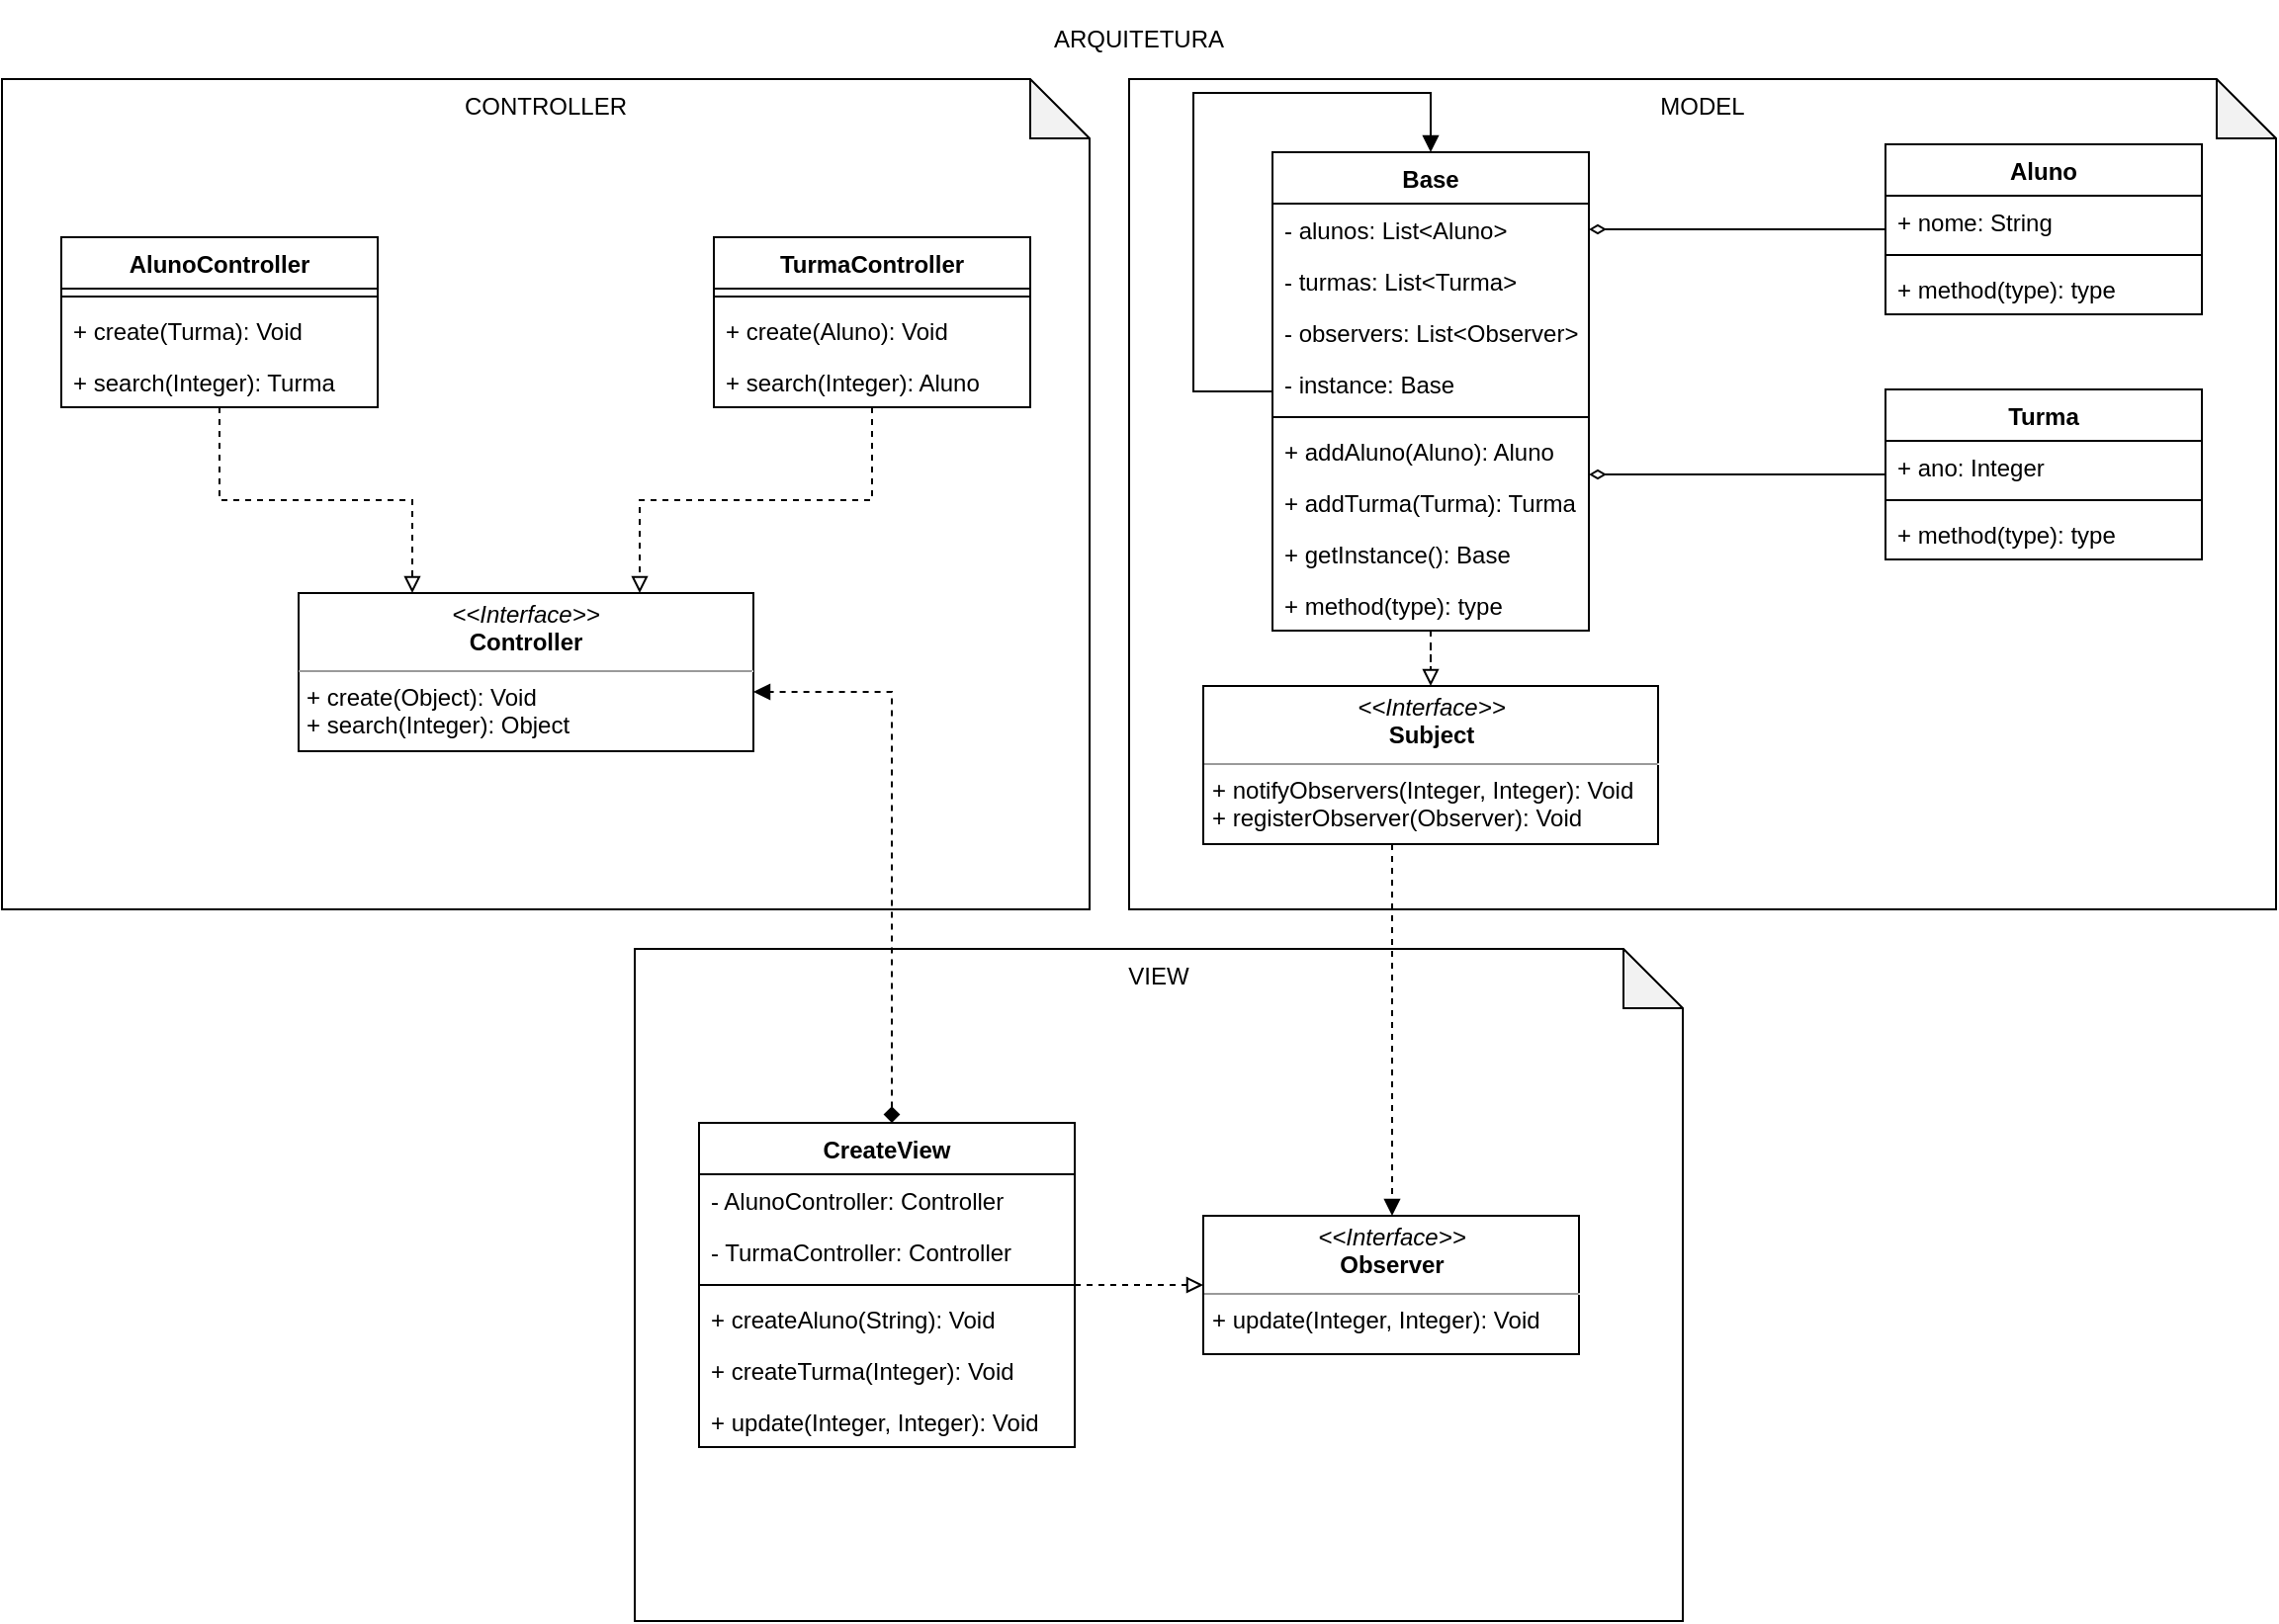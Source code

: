 <mxfile version="20.3.0" type="device"><diagram id="Fwgpbak-NqMTVM3IoIcp" name="UML"><mxGraphModel dx="1673" dy="1027" grid="1" gridSize="10" guides="1" tooltips="1" connect="1" arrows="1" fold="1" page="1" pageScale="1" pageWidth="1169" pageHeight="827" math="0" shadow="0"><root><mxCell id="0"/><mxCell id="1" parent="0"/><mxCell id="X1QutSzan9ExkYEo-MDI-1" value="VIEW" style="shape=note;whiteSpace=wrap;html=1;backgroundOutline=1;darkOpacity=0.05;verticalAlign=top;" parent="1" vertex="1"><mxGeometry x="330" y="480" width="530" height="340" as="geometry"/></mxCell><mxCell id="X1QutSzan9ExkYEo-MDI-3" value="CONTROLLER" style="shape=note;whiteSpace=wrap;html=1;backgroundOutline=1;darkOpacity=0.05;verticalAlign=top;" parent="1" vertex="1"><mxGeometry x="10" y="40" width="550" height="420" as="geometry"/></mxCell><mxCell id="X1QutSzan9ExkYEo-MDI-4" value="MODEL" style="shape=note;whiteSpace=wrap;html=1;backgroundOutline=1;darkOpacity=0.05;verticalAlign=top;" parent="1" vertex="1"><mxGeometry x="580" y="40" width="580" height="420" as="geometry"/></mxCell><mxCell id="X1QutSzan9ExkYEo-MDI-32" style="edgeStyle=orthogonalEdgeStyle;rounded=0;orthogonalLoop=1;jettySize=auto;html=1;endArrow=diamondThin;endFill=0;entryX=1;entryY=0.5;entryDx=0;entryDy=0;" parent="1" source="X1QutSzan9ExkYEo-MDI-9" target="X1QutSzan9ExkYEo-MDI-21" edge="1"><mxGeometry relative="1" as="geometry"/></mxCell><mxCell id="X1QutSzan9ExkYEo-MDI-9" value="Aluno" style="swimlane;fontStyle=1;align=center;verticalAlign=top;childLayout=stackLayout;horizontal=1;startSize=26;horizontalStack=0;resizeParent=1;resizeParentMax=0;resizeLast=0;collapsible=1;marginBottom=0;" parent="1" vertex="1"><mxGeometry x="962.5" y="73" width="160" height="86" as="geometry"/></mxCell><mxCell id="X1QutSzan9ExkYEo-MDI-10" value="+ nome: String" style="text;strokeColor=none;fillColor=none;align=left;verticalAlign=top;spacingLeft=4;spacingRight=4;overflow=hidden;rotatable=0;points=[[0,0.5],[1,0.5]];portConstraint=eastwest;" parent="X1QutSzan9ExkYEo-MDI-9" vertex="1"><mxGeometry y="26" width="160" height="26" as="geometry"/></mxCell><mxCell id="X1QutSzan9ExkYEo-MDI-11" value="" style="line;strokeWidth=1;fillColor=none;align=left;verticalAlign=middle;spacingTop=-1;spacingLeft=3;spacingRight=3;rotatable=0;labelPosition=right;points=[];portConstraint=eastwest;strokeColor=inherit;" parent="X1QutSzan9ExkYEo-MDI-9" vertex="1"><mxGeometry y="52" width="160" height="8" as="geometry"/></mxCell><mxCell id="X1QutSzan9ExkYEo-MDI-12" value="+ method(type): type" style="text;strokeColor=none;fillColor=none;align=left;verticalAlign=top;spacingLeft=4;spacingRight=4;overflow=hidden;rotatable=0;points=[[0,0.5],[1,0.5]];portConstraint=eastwest;" parent="X1QutSzan9ExkYEo-MDI-9" vertex="1"><mxGeometry y="60" width="160" height="26" as="geometry"/></mxCell><mxCell id="X1QutSzan9ExkYEo-MDI-33" style="edgeStyle=orthogonalEdgeStyle;rounded=0;orthogonalLoop=1;jettySize=auto;html=1;endArrow=diamondThin;endFill=0;" parent="1" source="X1QutSzan9ExkYEo-MDI-13" target="X1QutSzan9ExkYEo-MDI-17" edge="1"><mxGeometry relative="1" as="geometry"><Array as="points"><mxPoint x="900" y="240"/><mxPoint x="900" y="240"/></Array></mxGeometry></mxCell><mxCell id="X1QutSzan9ExkYEo-MDI-13" value="Turma" style="swimlane;fontStyle=1;align=center;verticalAlign=top;childLayout=stackLayout;horizontal=1;startSize=26;horizontalStack=0;resizeParent=1;resizeParentMax=0;resizeLast=0;collapsible=1;marginBottom=0;" parent="1" vertex="1"><mxGeometry x="962.5" y="197" width="160" height="86" as="geometry"/></mxCell><mxCell id="X1QutSzan9ExkYEo-MDI-14" value="+ ano: Integer" style="text;strokeColor=none;fillColor=none;align=left;verticalAlign=top;spacingLeft=4;spacingRight=4;overflow=hidden;rotatable=0;points=[[0,0.5],[1,0.5]];portConstraint=eastwest;" parent="X1QutSzan9ExkYEo-MDI-13" vertex="1"><mxGeometry y="26" width="160" height="26" as="geometry"/></mxCell><mxCell id="X1QutSzan9ExkYEo-MDI-15" value="" style="line;strokeWidth=1;fillColor=none;align=left;verticalAlign=middle;spacingTop=-1;spacingLeft=3;spacingRight=3;rotatable=0;labelPosition=right;points=[];portConstraint=eastwest;strokeColor=inherit;" parent="X1QutSzan9ExkYEo-MDI-13" vertex="1"><mxGeometry y="52" width="160" height="8" as="geometry"/></mxCell><mxCell id="X1QutSzan9ExkYEo-MDI-16" value="+ method(type): type" style="text;strokeColor=none;fillColor=none;align=left;verticalAlign=top;spacingLeft=4;spacingRight=4;overflow=hidden;rotatable=0;points=[[0,0.5],[1,0.5]];portConstraint=eastwest;" parent="X1QutSzan9ExkYEo-MDI-13" vertex="1"><mxGeometry y="60" width="160" height="26" as="geometry"/></mxCell><mxCell id="z4GOtnrs_4isTbazSa_g-4" style="edgeStyle=orthogonalEdgeStyle;rounded=0;orthogonalLoop=1;jettySize=auto;html=1;dashed=1;startArrow=none;startFill=0;endArrow=block;endFill=0;" edge="1" parent="1" source="X1QutSzan9ExkYEo-MDI-17" target="X1QutSzan9ExkYEo-MDI-22"><mxGeometry relative="1" as="geometry"/></mxCell><mxCell id="X1QutSzan9ExkYEo-MDI-17" value="Base" style="swimlane;fontStyle=1;align=center;verticalAlign=top;childLayout=stackLayout;horizontal=1;startSize=26;horizontalStack=0;resizeParent=1;resizeParentMax=0;resizeLast=0;collapsible=1;marginBottom=0;" parent="1" vertex="1"><mxGeometry x="652.5" y="77" width="160" height="242" as="geometry"/></mxCell><mxCell id="X1QutSzan9ExkYEo-MDI-21" value="- alunos: List&lt;Aluno&gt;" style="text;strokeColor=none;fillColor=none;align=left;verticalAlign=top;spacingLeft=4;spacingRight=4;overflow=hidden;rotatable=0;points=[[0,0.5],[1,0.5]];portConstraint=eastwest;" parent="X1QutSzan9ExkYEo-MDI-17" vertex="1"><mxGeometry y="26" width="160" height="26" as="geometry"/></mxCell><mxCell id="X1QutSzan9ExkYEo-MDI-24" value="- turmas: List&lt;Turma&gt;" style="text;strokeColor=none;fillColor=none;align=left;verticalAlign=top;spacingLeft=4;spacingRight=4;overflow=hidden;rotatable=0;points=[[0,0.5],[1,0.5]];portConstraint=eastwest;" parent="X1QutSzan9ExkYEo-MDI-17" vertex="1"><mxGeometry y="52" width="160" height="26" as="geometry"/></mxCell><mxCell id="X1QutSzan9ExkYEo-MDI-18" value="- observers: List&lt;Observer&gt;" style="text;strokeColor=none;fillColor=none;align=left;verticalAlign=top;spacingLeft=4;spacingRight=4;overflow=hidden;rotatable=0;points=[[0,0.5],[1,0.5]];portConstraint=eastwest;" parent="X1QutSzan9ExkYEo-MDI-17" vertex="1"><mxGeometry y="78" width="160" height="26" as="geometry"/></mxCell><mxCell id="X1QutSzan9ExkYEo-MDI-25" value="- instance: Base" style="text;strokeColor=none;fillColor=none;align=left;verticalAlign=top;spacingLeft=4;spacingRight=4;overflow=hidden;rotatable=0;points=[[0,0.5],[1,0.5]];portConstraint=eastwest;" parent="X1QutSzan9ExkYEo-MDI-17" vertex="1"><mxGeometry y="104" width="160" height="26" as="geometry"/></mxCell><mxCell id="X1QutSzan9ExkYEo-MDI-19" value="" style="line;strokeWidth=1;fillColor=none;align=left;verticalAlign=middle;spacingTop=-1;spacingLeft=3;spacingRight=3;rotatable=0;labelPosition=right;points=[];portConstraint=eastwest;strokeColor=inherit;" parent="X1QutSzan9ExkYEo-MDI-17" vertex="1"><mxGeometry y="130" width="160" height="8" as="geometry"/></mxCell><mxCell id="X1QutSzan9ExkYEo-MDI-29" value="+ addAluno(Aluno): Aluno" style="text;strokeColor=none;fillColor=none;align=left;verticalAlign=top;spacingLeft=4;spacingRight=4;overflow=hidden;rotatable=0;points=[[0,0.5],[1,0.5]];portConstraint=eastwest;" parent="X1QutSzan9ExkYEo-MDI-17" vertex="1"><mxGeometry y="138" width="160" height="26" as="geometry"/></mxCell><mxCell id="X1QutSzan9ExkYEo-MDI-31" value="+ addTurma(Turma): Turma" style="text;strokeColor=none;fillColor=none;align=left;verticalAlign=top;spacingLeft=4;spacingRight=4;overflow=hidden;rotatable=0;points=[[0,0.5],[1,0.5]];portConstraint=eastwest;" parent="X1QutSzan9ExkYEo-MDI-17" vertex="1"><mxGeometry y="164" width="160" height="26" as="geometry"/></mxCell><mxCell id="X1QutSzan9ExkYEo-MDI-30" value="+ getInstance(): Base" style="text;strokeColor=none;fillColor=none;align=left;verticalAlign=top;spacingLeft=4;spacingRight=4;overflow=hidden;rotatable=0;points=[[0,0.5],[1,0.5]];portConstraint=eastwest;" parent="X1QutSzan9ExkYEo-MDI-17" vertex="1"><mxGeometry y="190" width="160" height="26" as="geometry"/></mxCell><mxCell id="X1QutSzan9ExkYEo-MDI-20" value="+ method(type): type" style="text;strokeColor=none;fillColor=none;align=left;verticalAlign=top;spacingLeft=4;spacingRight=4;overflow=hidden;rotatable=0;points=[[0,0.5],[1,0.5]];portConstraint=eastwest;" parent="X1QutSzan9ExkYEo-MDI-17" vertex="1"><mxGeometry y="216" width="160" height="26" as="geometry"/></mxCell><mxCell id="z4GOtnrs_4isTbazSa_g-37" style="edgeStyle=orthogonalEdgeStyle;rounded=0;orthogonalLoop=1;jettySize=auto;html=1;startArrow=none;startFill=0;endArrow=block;endFill=1;exitX=0;exitY=0.5;exitDx=0;exitDy=0;" edge="1" parent="X1QutSzan9ExkYEo-MDI-17" source="X1QutSzan9ExkYEo-MDI-25" target="X1QutSzan9ExkYEo-MDI-17"><mxGeometry relative="1" as="geometry"><Array as="points"><mxPoint y="121"/><mxPoint x="-40" y="121"/><mxPoint x="-40" y="-30"/><mxPoint x="80" y="-30"/></Array></mxGeometry></mxCell><mxCell id="z4GOtnrs_4isTbazSa_g-5" style="edgeStyle=orthogonalEdgeStyle;rounded=0;orthogonalLoop=1;jettySize=auto;html=1;dashed=1;startArrow=none;startFill=0;endArrow=block;endFill=1;" edge="1" parent="1" source="X1QutSzan9ExkYEo-MDI-22" target="X1QutSzan9ExkYEo-MDI-23"><mxGeometry relative="1" as="geometry"><Array as="points"><mxPoint x="713" y="480"/><mxPoint x="713" y="480"/></Array></mxGeometry></mxCell><mxCell id="X1QutSzan9ExkYEo-MDI-22" value="&lt;p style=&quot;margin:0px;margin-top:4px;text-align:center;&quot;&gt;&lt;i&gt;&amp;lt;&amp;lt;Interface&amp;gt;&amp;gt;&lt;/i&gt;&lt;br&gt;&lt;b&gt;Subject&lt;/b&gt;&lt;/p&gt;&lt;hr size=&quot;1&quot;&gt;&lt;p style=&quot;margin:0px;margin-left:4px;&quot;&gt;&lt;/p&gt;&lt;p style=&quot;margin:0px;margin-left:4px;&quot;&gt;+ notifyObservers(Integer, Integer): Void&lt;br&gt;+ registerObserver(Observer): Void&lt;/p&gt;" style="verticalAlign=top;align=left;overflow=fill;fontSize=12;fontFamily=Helvetica;html=1;" parent="1" vertex="1"><mxGeometry x="617.5" y="347" width="230" height="80" as="geometry"/></mxCell><mxCell id="X1QutSzan9ExkYEo-MDI-23" value="&lt;p style=&quot;margin:0px;margin-top:4px;text-align:center;&quot;&gt;&lt;i&gt;&amp;lt;&amp;lt;Interface&amp;gt;&amp;gt;&lt;/i&gt;&lt;br&gt;&lt;b&gt;Observer&lt;/b&gt;&lt;/p&gt;&lt;hr size=&quot;1&quot;&gt;&lt;p style=&quot;margin:0px;margin-left:4px;&quot;&gt;&lt;/p&gt;&lt;p style=&quot;margin:0px;margin-left:4px;&quot;&gt;+ update(Integer, Integer): Void&lt;br&gt;&lt;/p&gt;" style="verticalAlign=top;align=left;overflow=fill;fontSize=12;fontFamily=Helvetica;html=1;" parent="1" vertex="1"><mxGeometry x="617.5" y="615" width="190" height="70" as="geometry"/></mxCell><mxCell id="z4GOtnrs_4isTbazSa_g-2" value="ARQUITETURA" style="text;html=1;strokeColor=none;fillColor=none;align=center;verticalAlign=middle;whiteSpace=wrap;rounded=0;" vertex="1" parent="1"><mxGeometry x="445" width="280" height="40" as="geometry"/></mxCell><mxCell id="z4GOtnrs_4isTbazSa_g-11" value="&lt;p style=&quot;margin:0px;margin-top:4px;text-align:center;&quot;&gt;&lt;i&gt;&amp;lt;&amp;lt;Interface&amp;gt;&amp;gt;&lt;/i&gt;&lt;br&gt;&lt;b&gt;Controller&lt;/b&gt;&lt;/p&gt;&lt;hr size=&quot;1&quot;&gt;&lt;p style=&quot;margin:0px;margin-left:4px;&quot;&gt;&lt;/p&gt;&lt;p style=&quot;margin:0px;margin-left:4px;&quot;&gt;+ create(Object): Void&lt;br&gt;+ search(Integer): Object&lt;/p&gt;" style="verticalAlign=top;align=left;overflow=fill;fontSize=12;fontFamily=Helvetica;html=1;" vertex="1" parent="1"><mxGeometry x="160" y="300" width="230" height="80" as="geometry"/></mxCell><mxCell id="z4GOtnrs_4isTbazSa_g-24" style="edgeStyle=orthogonalEdgeStyle;rounded=0;orthogonalLoop=1;jettySize=auto;html=1;dashed=1;startArrow=none;startFill=0;endArrow=block;endFill=0;" edge="1" parent="1" source="z4GOtnrs_4isTbazSa_g-20" target="X1QutSzan9ExkYEo-MDI-23"><mxGeometry relative="1" as="geometry"/></mxCell><mxCell id="z4GOtnrs_4isTbazSa_g-25" style="edgeStyle=orthogonalEdgeStyle;rounded=0;orthogonalLoop=1;jettySize=auto;html=1;dashed=1;startArrow=diamond;startFill=1;endArrow=block;endFill=1;" edge="1" parent="1" source="z4GOtnrs_4isTbazSa_g-20" target="z4GOtnrs_4isTbazSa_g-11"><mxGeometry relative="1" as="geometry"><Array as="points"><mxPoint x="460" y="350"/></Array></mxGeometry></mxCell><mxCell id="z4GOtnrs_4isTbazSa_g-20" value="CreateView" style="swimlane;fontStyle=1;align=center;verticalAlign=top;childLayout=stackLayout;horizontal=1;startSize=26;horizontalStack=0;resizeParent=1;resizeParentMax=0;resizeLast=0;collapsible=1;marginBottom=0;" vertex="1" parent="1"><mxGeometry x="362.5" y="568" width="190" height="164" as="geometry"/></mxCell><mxCell id="z4GOtnrs_4isTbazSa_g-40" value="- AlunoController: Controller" style="text;strokeColor=none;fillColor=none;align=left;verticalAlign=top;spacingLeft=4;spacingRight=4;overflow=hidden;rotatable=0;points=[[0,0.5],[1,0.5]];portConstraint=eastwest;" vertex="1" parent="z4GOtnrs_4isTbazSa_g-20"><mxGeometry y="26" width="190" height="26" as="geometry"/></mxCell><mxCell id="z4GOtnrs_4isTbazSa_g-21" value="- TurmaController: Controller" style="text;strokeColor=none;fillColor=none;align=left;verticalAlign=top;spacingLeft=4;spacingRight=4;overflow=hidden;rotatable=0;points=[[0,0.5],[1,0.5]];portConstraint=eastwest;" vertex="1" parent="z4GOtnrs_4isTbazSa_g-20"><mxGeometry y="52" width="190" height="26" as="geometry"/></mxCell><mxCell id="z4GOtnrs_4isTbazSa_g-22" value="" style="line;strokeWidth=1;fillColor=none;align=left;verticalAlign=middle;spacingTop=-1;spacingLeft=3;spacingRight=3;rotatable=0;labelPosition=right;points=[];portConstraint=eastwest;strokeColor=inherit;" vertex="1" parent="z4GOtnrs_4isTbazSa_g-20"><mxGeometry y="78" width="190" height="8" as="geometry"/></mxCell><mxCell id="z4GOtnrs_4isTbazSa_g-41" value="+ createAluno(String): Void" style="text;strokeColor=none;fillColor=none;align=left;verticalAlign=top;spacingLeft=4;spacingRight=4;overflow=hidden;rotatable=0;points=[[0,0.5],[1,0.5]];portConstraint=eastwest;" vertex="1" parent="z4GOtnrs_4isTbazSa_g-20"><mxGeometry y="86" width="190" height="26" as="geometry"/></mxCell><mxCell id="z4GOtnrs_4isTbazSa_g-42" value="+ createTurma(Integer): Void" style="text;strokeColor=none;fillColor=none;align=left;verticalAlign=top;spacingLeft=4;spacingRight=4;overflow=hidden;rotatable=0;points=[[0,0.5],[1,0.5]];portConstraint=eastwest;" vertex="1" parent="z4GOtnrs_4isTbazSa_g-20"><mxGeometry y="112" width="190" height="26" as="geometry"/></mxCell><mxCell id="z4GOtnrs_4isTbazSa_g-23" value="+ update(Integer, Integer): Void" style="text;strokeColor=none;fillColor=none;align=left;verticalAlign=top;spacingLeft=4;spacingRight=4;overflow=hidden;rotatable=0;points=[[0,0.5],[1,0.5]];portConstraint=eastwest;" vertex="1" parent="z4GOtnrs_4isTbazSa_g-20"><mxGeometry y="138" width="190" height="26" as="geometry"/></mxCell><mxCell id="z4GOtnrs_4isTbazSa_g-35" style="edgeStyle=orthogonalEdgeStyle;rounded=0;orthogonalLoop=1;jettySize=auto;html=1;entryX=0.25;entryY=0;entryDx=0;entryDy=0;dashed=1;startArrow=none;startFill=0;endArrow=block;endFill=0;" edge="1" parent="1" source="z4GOtnrs_4isTbazSa_g-27" target="z4GOtnrs_4isTbazSa_g-11"><mxGeometry relative="1" as="geometry"/></mxCell><mxCell id="z4GOtnrs_4isTbazSa_g-27" value="AlunoController" style="swimlane;fontStyle=1;align=center;verticalAlign=top;childLayout=stackLayout;horizontal=1;startSize=26;horizontalStack=0;resizeParent=1;resizeParentMax=0;resizeLast=0;collapsible=1;marginBottom=0;" vertex="1" parent="1"><mxGeometry x="40" y="120" width="160" height="86" as="geometry"/></mxCell><mxCell id="z4GOtnrs_4isTbazSa_g-29" value="" style="line;strokeWidth=1;fillColor=none;align=left;verticalAlign=middle;spacingTop=-1;spacingLeft=3;spacingRight=3;rotatable=0;labelPosition=right;points=[];portConstraint=eastwest;strokeColor=inherit;" vertex="1" parent="z4GOtnrs_4isTbazSa_g-27"><mxGeometry y="26" width="160" height="8" as="geometry"/></mxCell><mxCell id="z4GOtnrs_4isTbazSa_g-30" value="+ create(Turma): Void" style="text;strokeColor=none;fillColor=none;align=left;verticalAlign=top;spacingLeft=4;spacingRight=4;overflow=hidden;rotatable=0;points=[[0,0.5],[1,0.5]];portConstraint=eastwest;" vertex="1" parent="z4GOtnrs_4isTbazSa_g-27"><mxGeometry y="34" width="160" height="26" as="geometry"/></mxCell><mxCell id="z4GOtnrs_4isTbazSa_g-38" value="+ search(Integer): Turma" style="text;strokeColor=none;fillColor=none;align=left;verticalAlign=top;spacingLeft=4;spacingRight=4;overflow=hidden;rotatable=0;points=[[0,0.5],[1,0.5]];portConstraint=eastwest;" vertex="1" parent="z4GOtnrs_4isTbazSa_g-27"><mxGeometry y="60" width="160" height="26" as="geometry"/></mxCell><mxCell id="z4GOtnrs_4isTbazSa_g-36" style="edgeStyle=orthogonalEdgeStyle;rounded=0;orthogonalLoop=1;jettySize=auto;html=1;entryX=0.75;entryY=0;entryDx=0;entryDy=0;dashed=1;startArrow=none;startFill=0;endArrow=block;endFill=0;" edge="1" parent="1" source="z4GOtnrs_4isTbazSa_g-31" target="z4GOtnrs_4isTbazSa_g-11"><mxGeometry relative="1" as="geometry"/></mxCell><mxCell id="z4GOtnrs_4isTbazSa_g-31" value="TurmaController" style="swimlane;fontStyle=1;align=center;verticalAlign=top;childLayout=stackLayout;horizontal=1;startSize=26;horizontalStack=0;resizeParent=1;resizeParentMax=0;resizeLast=0;collapsible=1;marginBottom=0;" vertex="1" parent="1"><mxGeometry x="370" y="120" width="160" height="86" as="geometry"/></mxCell><mxCell id="z4GOtnrs_4isTbazSa_g-33" value="" style="line;strokeWidth=1;fillColor=none;align=left;verticalAlign=middle;spacingTop=-1;spacingLeft=3;spacingRight=3;rotatable=0;labelPosition=right;points=[];portConstraint=eastwest;strokeColor=inherit;" vertex="1" parent="z4GOtnrs_4isTbazSa_g-31"><mxGeometry y="26" width="160" height="8" as="geometry"/></mxCell><mxCell id="z4GOtnrs_4isTbazSa_g-39" value="+ create(Aluno): Void" style="text;strokeColor=none;fillColor=none;align=left;verticalAlign=top;spacingLeft=4;spacingRight=4;overflow=hidden;rotatable=0;points=[[0,0.5],[1,0.5]];portConstraint=eastwest;" vertex="1" parent="z4GOtnrs_4isTbazSa_g-31"><mxGeometry y="34" width="160" height="26" as="geometry"/></mxCell><mxCell id="z4GOtnrs_4isTbazSa_g-34" value="+ search(Integer): Aluno" style="text;strokeColor=none;fillColor=none;align=left;verticalAlign=top;spacingLeft=4;spacingRight=4;overflow=hidden;rotatable=0;points=[[0,0.5],[1,0.5]];portConstraint=eastwest;" vertex="1" parent="z4GOtnrs_4isTbazSa_g-31"><mxGeometry y="60" width="160" height="26" as="geometry"/></mxCell></root></mxGraphModel></diagram></mxfile>